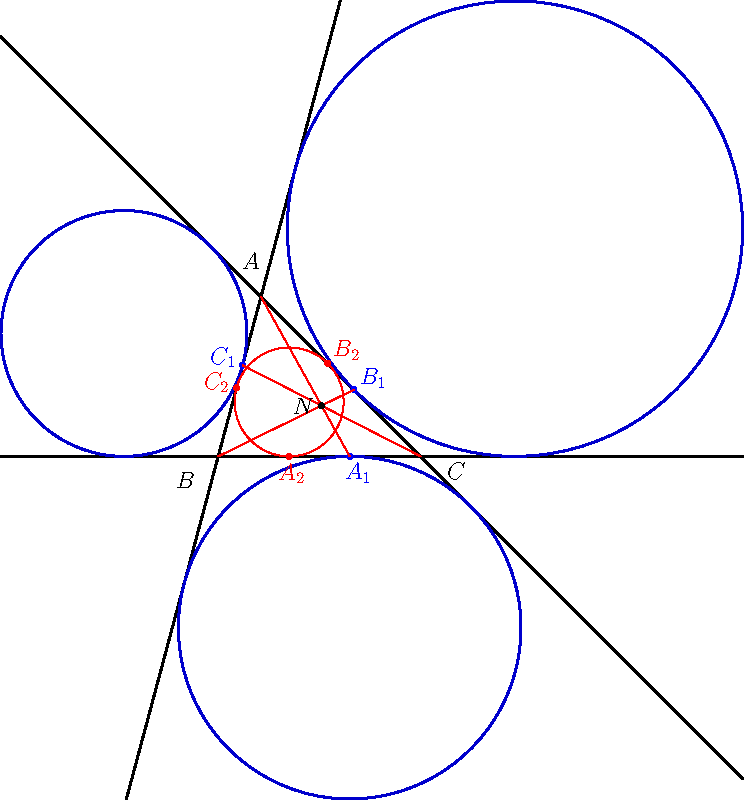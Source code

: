 
size(400); 
import geometry; 

point A = dir(120); 
point B = dir(210); 
point C = dir(-30); 

triangle t=triangle(A,B,C);
drawline(t, linewidth(bp));
label(t,alignFactor=4);
draw(excircle(t.AB), bp+0.8blue);
draw(excircle(t.BC), bp+0.8blue);
draw(excircle(t.AC), bp+0.8blue);

triangle t_extouch = extouch(t); 
triangle t_intouch = intouch(t); 
circle c_I = incircle(t); 
draw(c_I, red); 

dot(t_extouch, blue); 
dot(t_intouch,red); 

label("$A_1$", "$B_1$", "$C_1$", t_extouch, blue); 
label("$A_2$", "$B_2$", "$C_2$", t_intouch, red); 

draw(A--t_extouch.A, red); 
draw(B--t_extouch.B,red); 
draw(C--t_extouch.C, red); 

dot("$N$", intersectionpoint(line(A,t_extouch.A), line(B,t_extouch.B)), W); 
